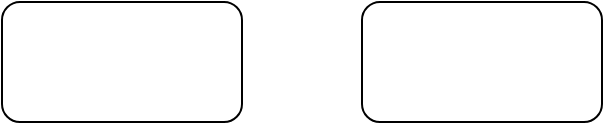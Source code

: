 <mxfile version="16.2.7" type="github">
  <diagram id="EVyWv7_xeyxzMkf9LyKp" name="第 1 页">
    <mxGraphModel dx="981" dy="572" grid="1" gridSize="10" guides="1" tooltips="1" connect="1" arrows="1" fold="1" page="1" pageScale="1" pageWidth="850" pageHeight="1100" math="0" shadow="0">
      <root>
        <mxCell id="0" />
        <mxCell id="1" parent="0" />
        <mxCell id="ZZGDymxMc-XeTdS5SKUL-1" value="" style="rounded=1;whiteSpace=wrap;html=1;" vertex="1" parent="1">
          <mxGeometry x="70" y="370" width="120" height="60" as="geometry" />
        </mxCell>
        <mxCell id="ZZGDymxMc-XeTdS5SKUL-2" value="" style="rounded=1;whiteSpace=wrap;html=1;" vertex="1" parent="1">
          <mxGeometry x="250" y="370" width="120" height="60" as="geometry" />
        </mxCell>
      </root>
    </mxGraphModel>
  </diagram>
</mxfile>
